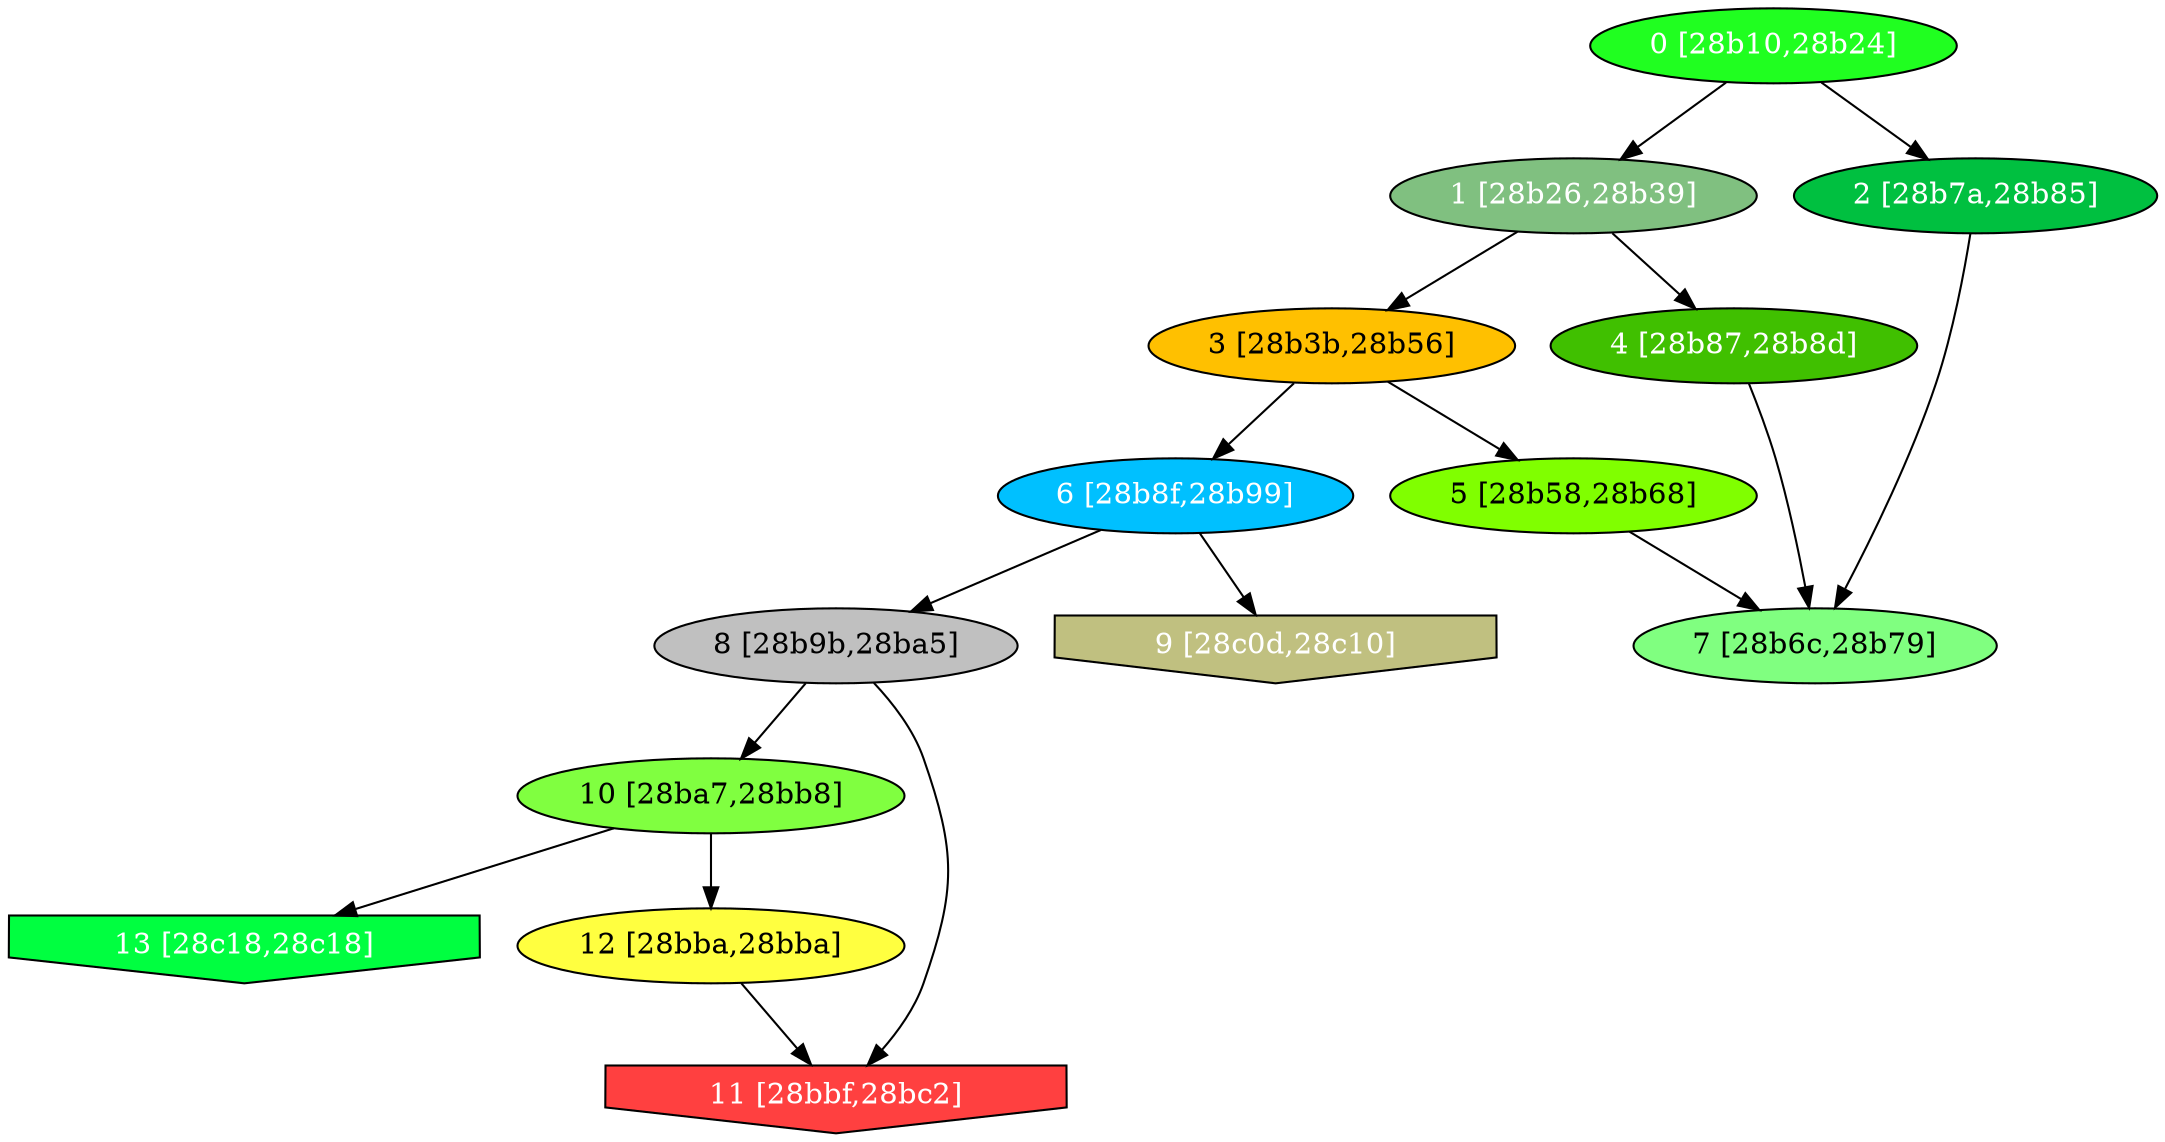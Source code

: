 diGraph libnss3{
	libnss3_0  [style=filled fillcolor="#20FF20" fontcolor="#ffffff" shape=oval label="0 [28b10,28b24]"]
	libnss3_1  [style=filled fillcolor="#80C080" fontcolor="#ffffff" shape=oval label="1 [28b26,28b39]"]
	libnss3_2  [style=filled fillcolor="#00C040" fontcolor="#ffffff" shape=oval label="2 [28b7a,28b85]"]
	libnss3_3  [style=filled fillcolor="#FFC000" fontcolor="#000000" shape=oval label="3 [28b3b,28b56]"]
	libnss3_4  [style=filled fillcolor="#40C000" fontcolor="#ffffff" shape=oval label="4 [28b87,28b8d]"]
	libnss3_5  [style=filled fillcolor="#80FF00" fontcolor="#000000" shape=oval label="5 [28b58,28b68]"]
	libnss3_6  [style=filled fillcolor="#00C0FF" fontcolor="#ffffff" shape=oval label="6 [28b8f,28b99]"]
	libnss3_7  [style=filled fillcolor="#80FF80" fontcolor="#000000" shape=oval label="7 [28b6c,28b79]"]
	libnss3_8  [style=filled fillcolor="#C0C0C0" fontcolor="#000000" shape=oval label="8 [28b9b,28ba5]"]
	libnss3_9  [style=filled fillcolor="#C0C080" fontcolor="#ffffff" shape=invhouse label="9 [28c0d,28c10]"]
	libnss3_a  [style=filled fillcolor="#80FF40" fontcolor="#000000" shape=oval label="10 [28ba7,28bb8]"]
	libnss3_b  [style=filled fillcolor="#FF4040" fontcolor="#ffffff" shape=invhouse label="11 [28bbf,28bc2]"]
	libnss3_c  [style=filled fillcolor="#FFFF40" fontcolor="#000000" shape=oval label="12 [28bba,28bba]"]
	libnss3_d  [style=filled fillcolor="#00FF40" fontcolor="#ffffff" shape=invhouse label="13 [28c18,28c18]"]

	libnss3_0 -> libnss3_1
	libnss3_0 -> libnss3_2
	libnss3_1 -> libnss3_3
	libnss3_1 -> libnss3_4
	libnss3_2 -> libnss3_7
	libnss3_3 -> libnss3_5
	libnss3_3 -> libnss3_6
	libnss3_4 -> libnss3_7
	libnss3_5 -> libnss3_7
	libnss3_6 -> libnss3_8
	libnss3_6 -> libnss3_9
	libnss3_8 -> libnss3_a
	libnss3_8 -> libnss3_b
	libnss3_a -> libnss3_c
	libnss3_a -> libnss3_d
	libnss3_c -> libnss3_b
}